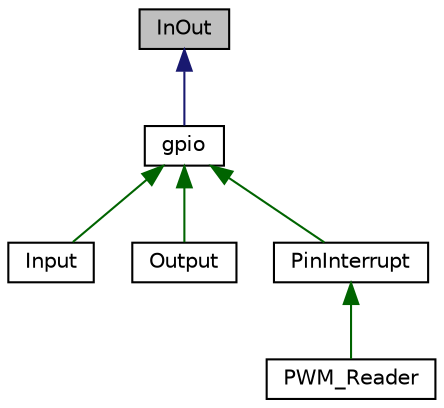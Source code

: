 digraph "InOut"
{
 // LATEX_PDF_SIZE
  edge [fontname="Helvetica",fontsize="10",labelfontname="Helvetica",labelfontsize="10"];
  node [fontname="Helvetica",fontsize="10",shape=record];
  Node1 [label="InOut",height=0.2,width=0.4,color="black", fillcolor="grey75", style="filled", fontcolor="black",tooltip="Clase del objeto InOut."];
  Node1 -> Node2 [dir="back",color="midnightblue",fontsize="10",style="solid",fontname="Helvetica"];
  Node2 [label="gpio",height=0.2,width=0.4,color="black", fillcolor="white", style="filled",URL="$classgpio.html",tooltip="Clase del objeto gpio."];
  Node2 -> Node3 [dir="back",color="darkgreen",fontsize="10",style="solid",fontname="Helvetica"];
  Node3 [label="Input",height=0.2,width=0.4,color="black", fillcolor="white", style="filled",URL="$class_input.html",tooltip="Clase del objeto Input."];
  Node2 -> Node4 [dir="back",color="darkgreen",fontsize="10",style="solid",fontname="Helvetica"];
  Node4 [label="Output",height=0.2,width=0.4,color="black", fillcolor="white", style="filled",URL="$class_output.html",tooltip="Clase del objeto outputs."];
  Node2 -> Node5 [dir="back",color="darkgreen",fontsize="10",style="solid",fontname="Helvetica"];
  Node5 [label="PinInterrupt",height=0.2,width=0.4,color="black", fillcolor="white", style="filled",URL="$class_pin_interrupt.html",tooltip=" "];
  Node5 -> Node6 [dir="back",color="darkgreen",fontsize="10",style="solid",fontname="Helvetica"];
  Node6 [label="PWM_Reader",height=0.2,width=0.4,color="black", fillcolor="white", style="filled",URL="$class_p_w_m___reader.html",tooltip="Clase del objeto PWM_Reader."];
}
